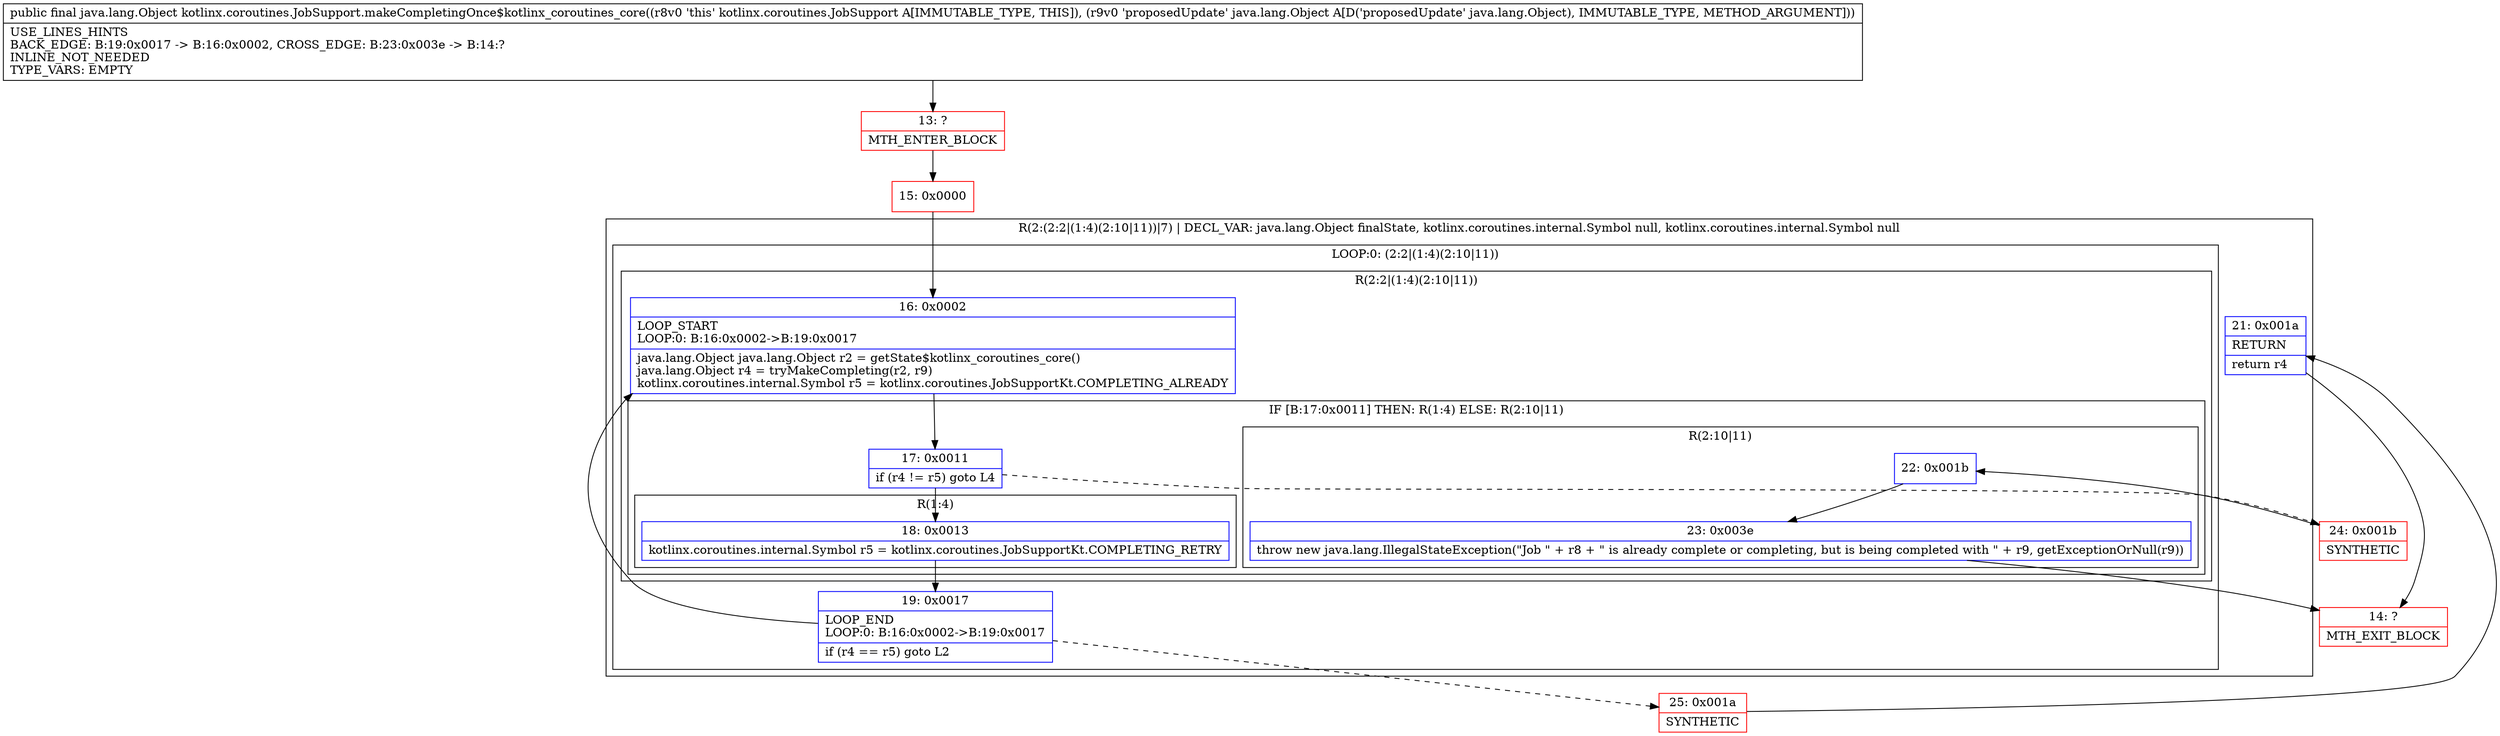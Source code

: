 digraph "CFG forkotlinx.coroutines.JobSupport.makeCompletingOnce$kotlinx_coroutines_core(Ljava\/lang\/Object;)Ljava\/lang\/Object;" {
subgraph cluster_Region_2038133236 {
label = "R(2:(2:2|(1:4)(2:10|11))|7) | DECL_VAR: java.lang.Object finalState, kotlinx.coroutines.internal.Symbol null, kotlinx.coroutines.internal.Symbol null\l";
node [shape=record,color=blue];
subgraph cluster_LoopRegion_1376680406 {
label = "LOOP:0: (2:2|(1:4)(2:10|11))";
node [shape=record,color=blue];
Node_19 [shape=record,label="{19\:\ 0x0017|LOOP_END\lLOOP:0: B:16:0x0002\-\>B:19:0x0017\l|if (r4 == r5) goto L2\l}"];
subgraph cluster_Region_1297292021 {
label = "R(2:2|(1:4)(2:10|11))";
node [shape=record,color=blue];
Node_16 [shape=record,label="{16\:\ 0x0002|LOOP_START\lLOOP:0: B:16:0x0002\-\>B:19:0x0017\l|java.lang.Object java.lang.Object r2 = getState$kotlinx_coroutines_core()\ljava.lang.Object r4 = tryMakeCompleting(r2, r9)\lkotlinx.coroutines.internal.Symbol r5 = kotlinx.coroutines.JobSupportKt.COMPLETING_ALREADY\l}"];
subgraph cluster_IfRegion_1417964819 {
label = "IF [B:17:0x0011] THEN: R(1:4) ELSE: R(2:10|11)";
node [shape=record,color=blue];
Node_17 [shape=record,label="{17\:\ 0x0011|if (r4 != r5) goto L4\l}"];
subgraph cluster_Region_749361308 {
label = "R(1:4)";
node [shape=record,color=blue];
Node_18 [shape=record,label="{18\:\ 0x0013|kotlinx.coroutines.internal.Symbol r5 = kotlinx.coroutines.JobSupportKt.COMPLETING_RETRY\l}"];
}
subgraph cluster_Region_1856692466 {
label = "R(2:10|11)";
node [shape=record,color=blue];
Node_22 [shape=record,label="{22\:\ 0x001b}"];
Node_23 [shape=record,label="{23\:\ 0x003e|throw new java.lang.IllegalStateException(\"Job \" + r8 + \" is already complete or completing, but is being completed with \" + r9, getExceptionOrNull(r9))\l}"];
}
}
}
}
Node_21 [shape=record,label="{21\:\ 0x001a|RETURN\l|return r4\l}"];
}
Node_13 [shape=record,color=red,label="{13\:\ ?|MTH_ENTER_BLOCK\l}"];
Node_15 [shape=record,color=red,label="{15\:\ 0x0000}"];
Node_25 [shape=record,color=red,label="{25\:\ 0x001a|SYNTHETIC\l}"];
Node_14 [shape=record,color=red,label="{14\:\ ?|MTH_EXIT_BLOCK\l}"];
Node_24 [shape=record,color=red,label="{24\:\ 0x001b|SYNTHETIC\l}"];
MethodNode[shape=record,label="{public final java.lang.Object kotlinx.coroutines.JobSupport.makeCompletingOnce$kotlinx_coroutines_core((r8v0 'this' kotlinx.coroutines.JobSupport A[IMMUTABLE_TYPE, THIS]), (r9v0 'proposedUpdate' java.lang.Object A[D('proposedUpdate' java.lang.Object), IMMUTABLE_TYPE, METHOD_ARGUMENT]))  | USE_LINES_HINTS\lBACK_EDGE: B:19:0x0017 \-\> B:16:0x0002, CROSS_EDGE: B:23:0x003e \-\> B:14:?\lINLINE_NOT_NEEDED\lTYPE_VARS: EMPTY\l}"];
MethodNode -> Node_13;Node_19 -> Node_16;
Node_19 -> Node_25[style=dashed];
Node_16 -> Node_17;
Node_17 -> Node_18;
Node_17 -> Node_24[style=dashed];
Node_18 -> Node_19;
Node_22 -> Node_23;
Node_23 -> Node_14;
Node_21 -> Node_14;
Node_13 -> Node_15;
Node_15 -> Node_16;
Node_25 -> Node_21;
Node_24 -> Node_22;
}

